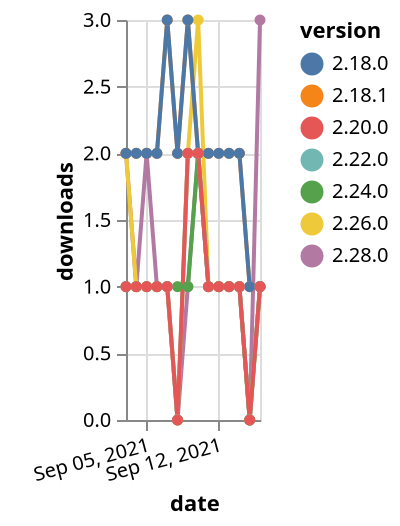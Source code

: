 {"$schema": "https://vega.github.io/schema/vega-lite/v5.json", "description": "A simple bar chart with embedded data.", "data": {"values": [{"date": "2021-09-03", "total": 122, "delta": 2, "version": "2.28.0"}, {"date": "2021-09-04", "total": 123, "delta": 1, "version": "2.28.0"}, {"date": "2021-09-05", "total": 125, "delta": 2, "version": "2.28.0"}, {"date": "2021-09-06", "total": 126, "delta": 1, "version": "2.28.0"}, {"date": "2021-09-07", "total": 127, "delta": 1, "version": "2.28.0"}, {"date": "2021-09-08", "total": 127, "delta": 0, "version": "2.28.0"}, {"date": "2021-09-09", "total": 128, "delta": 1, "version": "2.28.0"}, {"date": "2021-09-10", "total": 130, "delta": 2, "version": "2.28.0"}, {"date": "2021-09-11", "total": 131, "delta": 1, "version": "2.28.0"}, {"date": "2021-09-12", "total": 132, "delta": 1, "version": "2.28.0"}, {"date": "2021-09-13", "total": 133, "delta": 1, "version": "2.28.0"}, {"date": "2021-09-14", "total": 134, "delta": 1, "version": "2.28.0"}, {"date": "2021-09-15", "total": 134, "delta": 0, "version": "2.28.0"}, {"date": "2021-09-16", "total": 137, "delta": 3, "version": "2.28.0"}, {"date": "2021-09-03", "total": 193, "delta": 2, "version": "2.26.0"}, {"date": "2021-09-04", "total": 194, "delta": 1, "version": "2.26.0"}, {"date": "2021-09-05", "total": 195, "delta": 1, "version": "2.26.0"}, {"date": "2021-09-06", "total": 196, "delta": 1, "version": "2.26.0"}, {"date": "2021-09-07", "total": 197, "delta": 1, "version": "2.26.0"}, {"date": "2021-09-08", "total": 197, "delta": 0, "version": "2.26.0"}, {"date": "2021-09-09", "total": 199, "delta": 2, "version": "2.26.0"}, {"date": "2021-09-10", "total": 202, "delta": 3, "version": "2.26.0"}, {"date": "2021-09-11", "total": 203, "delta": 1, "version": "2.26.0"}, {"date": "2021-09-12", "total": 204, "delta": 1, "version": "2.26.0"}, {"date": "2021-09-13", "total": 205, "delta": 1, "version": "2.26.0"}, {"date": "2021-09-14", "total": 206, "delta": 1, "version": "2.26.0"}, {"date": "2021-09-15", "total": 206, "delta": 0, "version": "2.26.0"}, {"date": "2021-09-16", "total": 207, "delta": 1, "version": "2.26.0"}, {"date": "2021-09-03", "total": 1875, "delta": 2, "version": "2.18.1"}, {"date": "2021-09-04", "total": 1877, "delta": 2, "version": "2.18.1"}, {"date": "2021-09-05", "total": 1879, "delta": 2, "version": "2.18.1"}, {"date": "2021-09-06", "total": 1881, "delta": 2, "version": "2.18.1"}, {"date": "2021-09-07", "total": 1884, "delta": 3, "version": "2.18.1"}, {"date": "2021-09-08", "total": 1886, "delta": 2, "version": "2.18.1"}, {"date": "2021-09-09", "total": 1889, "delta": 3, "version": "2.18.1"}, {"date": "2021-09-10", "total": 1891, "delta": 2, "version": "2.18.1"}, {"date": "2021-09-11", "total": 1893, "delta": 2, "version": "2.18.1"}, {"date": "2021-09-12", "total": 1895, "delta": 2, "version": "2.18.1"}, {"date": "2021-09-13", "total": 1897, "delta": 2, "version": "2.18.1"}, {"date": "2021-09-14", "total": 1899, "delta": 2, "version": "2.18.1"}, {"date": "2021-09-15", "total": 1900, "delta": 1, "version": "2.18.1"}, {"date": "2021-09-16", "total": 1901, "delta": 1, "version": "2.18.1"}, {"date": "2021-09-03", "total": 165, "delta": 1, "version": "2.24.0"}, {"date": "2021-09-04", "total": 166, "delta": 1, "version": "2.24.0"}, {"date": "2021-09-05", "total": 167, "delta": 1, "version": "2.24.0"}, {"date": "2021-09-06", "total": 168, "delta": 1, "version": "2.24.0"}, {"date": "2021-09-07", "total": 169, "delta": 1, "version": "2.24.0"}, {"date": "2021-09-08", "total": 170, "delta": 1, "version": "2.24.0"}, {"date": "2021-09-09", "total": 171, "delta": 1, "version": "2.24.0"}, {"date": "2021-09-10", "total": 173, "delta": 2, "version": "2.24.0"}, {"date": "2021-09-11", "total": 174, "delta": 1, "version": "2.24.0"}, {"date": "2021-09-12", "total": 175, "delta": 1, "version": "2.24.0"}, {"date": "2021-09-13", "total": 176, "delta": 1, "version": "2.24.0"}, {"date": "2021-09-14", "total": 177, "delta": 1, "version": "2.24.0"}, {"date": "2021-09-15", "total": 177, "delta": 0, "version": "2.24.0"}, {"date": "2021-09-16", "total": 178, "delta": 1, "version": "2.24.0"}, {"date": "2021-09-03", "total": 2038, "delta": 2, "version": "2.18.0"}, {"date": "2021-09-04", "total": 2040, "delta": 2, "version": "2.18.0"}, {"date": "2021-09-05", "total": 2042, "delta": 2, "version": "2.18.0"}, {"date": "2021-09-06", "total": 2044, "delta": 2, "version": "2.18.0"}, {"date": "2021-09-07", "total": 2047, "delta": 3, "version": "2.18.0"}, {"date": "2021-09-08", "total": 2049, "delta": 2, "version": "2.18.0"}, {"date": "2021-09-09", "total": 2052, "delta": 3, "version": "2.18.0"}, {"date": "2021-09-10", "total": 2054, "delta": 2, "version": "2.18.0"}, {"date": "2021-09-11", "total": 2056, "delta": 2, "version": "2.18.0"}, {"date": "2021-09-12", "total": 2058, "delta": 2, "version": "2.18.0"}, {"date": "2021-09-13", "total": 2060, "delta": 2, "version": "2.18.0"}, {"date": "2021-09-14", "total": 2062, "delta": 2, "version": "2.18.0"}, {"date": "2021-09-15", "total": 2063, "delta": 1, "version": "2.18.0"}, {"date": "2021-09-16", "total": 2064, "delta": 1, "version": "2.18.0"}, {"date": "2021-09-03", "total": 188, "delta": 1, "version": "2.22.0"}, {"date": "2021-09-04", "total": 189, "delta": 1, "version": "2.22.0"}, {"date": "2021-09-05", "total": 190, "delta": 1, "version": "2.22.0"}, {"date": "2021-09-06", "total": 191, "delta": 1, "version": "2.22.0"}, {"date": "2021-09-07", "total": 192, "delta": 1, "version": "2.22.0"}, {"date": "2021-09-08", "total": 192, "delta": 0, "version": "2.22.0"}, {"date": "2021-09-09", "total": 194, "delta": 2, "version": "2.22.0"}, {"date": "2021-09-10", "total": 196, "delta": 2, "version": "2.22.0"}, {"date": "2021-09-11", "total": 197, "delta": 1, "version": "2.22.0"}, {"date": "2021-09-12", "total": 198, "delta": 1, "version": "2.22.0"}, {"date": "2021-09-13", "total": 199, "delta": 1, "version": "2.22.0"}, {"date": "2021-09-14", "total": 200, "delta": 1, "version": "2.22.0"}, {"date": "2021-09-15", "total": 200, "delta": 0, "version": "2.22.0"}, {"date": "2021-09-16", "total": 201, "delta": 1, "version": "2.22.0"}, {"date": "2021-09-03", "total": 193, "delta": 1, "version": "2.20.0"}, {"date": "2021-09-04", "total": 194, "delta": 1, "version": "2.20.0"}, {"date": "2021-09-05", "total": 195, "delta": 1, "version": "2.20.0"}, {"date": "2021-09-06", "total": 196, "delta": 1, "version": "2.20.0"}, {"date": "2021-09-07", "total": 197, "delta": 1, "version": "2.20.0"}, {"date": "2021-09-08", "total": 197, "delta": 0, "version": "2.20.0"}, {"date": "2021-09-09", "total": 199, "delta": 2, "version": "2.20.0"}, {"date": "2021-09-10", "total": 201, "delta": 2, "version": "2.20.0"}, {"date": "2021-09-11", "total": 202, "delta": 1, "version": "2.20.0"}, {"date": "2021-09-12", "total": 203, "delta": 1, "version": "2.20.0"}, {"date": "2021-09-13", "total": 204, "delta": 1, "version": "2.20.0"}, {"date": "2021-09-14", "total": 205, "delta": 1, "version": "2.20.0"}, {"date": "2021-09-15", "total": 205, "delta": 0, "version": "2.20.0"}, {"date": "2021-09-16", "total": 206, "delta": 1, "version": "2.20.0"}]}, "width": "container", "mark": {"type": "line", "point": {"filled": true}}, "encoding": {"x": {"field": "date", "type": "temporal", "timeUnit": "yearmonthdate", "title": "date", "axis": {"labelAngle": -15}}, "y": {"field": "delta", "type": "quantitative", "title": "downloads"}, "color": {"field": "version", "type": "nominal"}, "tooltip": {"field": "delta"}}}